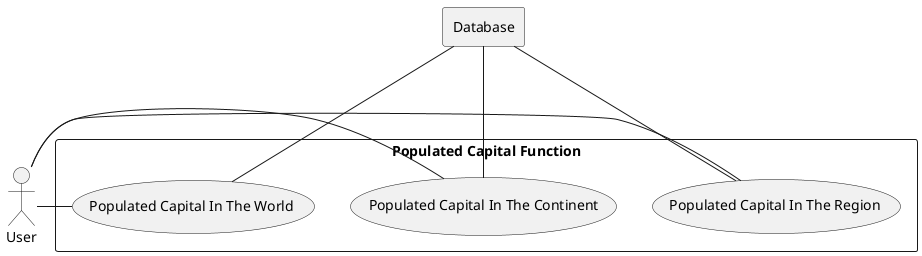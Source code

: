 @startuml
    actor user as "User"
    rectangle db as "Database"
    rectangle "Populated Capital Function"{
        usecase PCaWORLD as "Populated Capital In The World"
        usecase PCaCONTINENT as "Populated Capital In The Continent"
        usecase PCaREGION as "Populated Capital In The Region"
        user - PCaWORLD
        user - PCaCONTINENT
        user - PCaREGION
        db --- PCaWORLD
        db --- PCaCONTINENT
        db --- PCaREGION
    }
@enduml